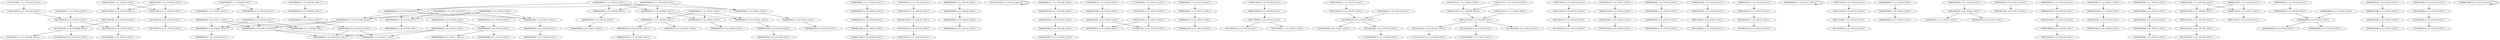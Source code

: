 digraph G {
    "10011000100_3-13_COV:251_LEN:11" -> "00110001000_4-14_COV:35_LEN:11";
    "10011000100_3-13_COV:251_LEN:11" -> "00110001001_4-14_COV:668_LEN:11";
    "01000000000_2-12_COV:36_LEN:11" -> "10000000000_3-13_COV:38_LEN:11";
    "00000001000_4-14_COV:83_LEN:11" -> "00000010000_5-15_COV:86_LEN:11";
    "00010010100_3-13_COV:20_LEN:11" -> "00100101001_4-14_COV:19_LEN:11";
    "00000000000_2-13_COV:42_LEN:11" -> "00000000000_3-14_COV:42_LEN:11";
    "11001100010_2-12_COV:228_LEN:11" -> "10011000100_3-13_COV:251_LEN:11";
    "00110010000_5-15_COV:16_LEN:11" -> "00110010000_5-15_COV:16_LEN:11";
    "00000000100_2-12_COV:340_LEN:11" -> "00000001000_3-13_COV:341_LEN:11";
    "00000000000_3-14_COV:33_LEN:11" -> "00000000000_4-15_COV:35_LEN:11";
    "10000100010_1-12_COV:28_LEN:11" -> "00001000100_2-13_COV:25_LEN:11";
    "00000000110_3-14_COV:17_LEN:11" -> "00000001100_4-15_COV:16_LEN:11";
    "10000110000_1-12_COV:24_LEN:11" -> "00001100000_2-13_COV:28_LEN:11";
    "00000000000_2-13_COV:20_LEN:11" -> "00000000000_3-14_COV:18_LEN:11";
    "10000000000_1-11_COV:433_LEN:11" -> "00000000001_2-13_COV:31_LEN:11";
    "10000000000_1-11_COV:433_LEN:11" -> "00000000000_2-12_COV:1248_LEN:11";
    "10000000000_1-11_COV:433_LEN:11" -> "00000000000_2-13_COV:58_LEN:11";
    "10000000000_1-11_COV:433_LEN:11" -> "00000000001_2-12_COV:667_LEN:11";
    "00101000100_3-13_COV:291_LEN:11" -> "01010001000_4-15_COV:17_LEN:11";
    "00101000100_3-13_COV:291_LEN:11" -> "01010001001_4-14_COV:274_LEN:11";
    "00000000000_3-14_COV:18_LEN:11" -> "00000000000_4-15_COV:17_LEN:11";
    "00000000010_1-11_COV:348_LEN:11" -> "00000000100_2-12_COV:340_LEN:11";
    "01000110101_1-11_COV:22_LEN:11" -> "10001101010_2-12_COV:389_LEN:11";
    "00000000100_3-13_COV:88_LEN:11" -> "00000001000_4-14_COV:83_LEN:11";
    "11000110010_1-12_COV:19_LEN:11" -> "10001100100_2-13_COV:21_LEN:11";
    "00010101001_3-14_COV:22_LEN:11" -> "00101010010_4-15_COV:24_LEN:11";
    "10010000000_1-11_COV:185_LEN:11" -> "00100000000_2-12_COV:200_LEN:11";
    "00000000000_2-13_COV:32_LEN:11" -> "00000000000_3-14_COV:31_LEN:11";
    "00001100001_3-14_COV:27_LEN:11" -> "00011000010_4-15_COV:28_LEN:11";
    "00001000100_2-13_COV:25_LEN:11" -> "00010001001_3-14_COV:24_LEN:11";
    "10000100010_1-12_COV:32_LEN:11" -> "00001000100_2-13_COV:35_LEN:11";
    "00000000001_1-12_COV:17_LEN:11" -> "00000000001_1-12_COV:17_LEN:11";
    "00011010001_3-14_COV:23_LEN:11" -> "00110100010_4-15_COV:22_LEN:11";
    "11000101010_1-12_COV:27_LEN:11" -> "10001010100_2-13_COV:26_LEN:11";
    "00001000100_2-13_COV:35_LEN:11" -> "00010001001_3-14_COV:31_LEN:11";
    "00000000000_2-13_COV:28_LEN:11" -> "00000000000_3-14_COV:25_LEN:11";
    "00011000101_3-14_COV:16_LEN:11" -> "00110001010_4-15_COV:16_LEN:11";
    "00001100000_2-13_COV:28_LEN:11" -> "00011000001_3-14_COV:30_LEN:11";
    "00000000001_2-13_COV:31_LEN:11" -> "00000000010_3-14_COV:31_LEN:11";
    "00001000100_2-13_COV:20_LEN:11" -> "00010001001_3-14_COV:21_LEN:11";
    "00000000001_1-11_COV:92_LEN:11" -> "00000000010_2-12_COV:82_LEN:11";
    "00000000001_1-12_COV:24_LEN:11" -> "00000000011_2-13_COV:17_LEN:11";
    "11000100101_1-11_COV:18_LEN:11" -> "10001001010_2-12_COV:18_LEN:11";
    "00000000000_3-13_COV:1206_LEN:11" -> "00000000000_4-15_COV:56_LEN:11";
    "00000000000_3-13_COV:1206_LEN:11" -> "00000000001_4-14_COV:87_LEN:11";
    "00000000000_3-13_COV:1206_LEN:11" -> "00000000000_4-14_COV:1114_LEN:11";
    "10001101000_2-13_COV:23_LEN:11" -> "00011010001_3-14_COV:23_LEN:11";
    "00000000001_4-14_COV:87_LEN:11" -> "00000000010_5-15_COV:84_LEN:11";
    "10000000000_1-12_COV:19_LEN:11" -> "00000000000_3-14_COV:33_LEN:11";
    "10000000000_1-12_COV:19_LEN:11" -> "00000000000_3-13_COV:1206_LEN:11";
    "10000000000_1-12_COV:19_LEN:11" -> "00000000001_3-13_COV:61_LEN:11";
    "00000000010_3-14_COV:31_LEN:11" -> "00000000100_4-15_COV:30_LEN:11";
    "00010100010_2-12_COV:297_LEN:11" -> "00101000100_3-13_COV:291_LEN:11";
    "00010001001_3-14_COV:21_LEN:11" -> "00100010011_4-15_COV:17_LEN:11";
    "00010001001_3-14_COV:21_LEN:11" -> "00100010010_4-15_COV:17_LEN:11";
    "10001001010_2-12_COV:18_LEN:11" -> "00010010100_3-13_COV:20_LEN:11";
    "00001000100_3-13_COV:16_LEN:11" -> "00010001001_4-14_COV:19_LEN:11";
    "00000000000_3-14_COV:42_LEN:11" -> "00000000000_4-15_COV:41_LEN:11";
    "00000000011_3-13_COV:419_LEN:11" -> "00000000110_4-15_COV:27_LEN:11";
    "00000000011_3-13_COV:419_LEN:11" -> "00000000110_4-14_COV:403_LEN:11";
    "00000100000_4-14_COV:26_LEN:11" -> "00001000000_5-15_COV:26_LEN:11";
    "00001001001_3-14_COV:24_LEN:11" -> "00010010010_4-15_COV:24_LEN:11";
    "00000001000_3-13_COV:341_LEN:11" -> "00000010000_4-14_COV:344_LEN:11";
    "00000000011_2-13_COV:17_LEN:11" -> "00000000110_3-14_COV:17_LEN:11";
    "00001000000_3-13_COV:22_LEN:11" -> "00010000000_4-14_COV:21_LEN:11";
    "00000000000_2-12_COV:1248_LEN:11" -> "00000000000_3-14_COV:33_LEN:11";
    "00000000000_2-12_COV:1248_LEN:11" -> "00000000000_3-13_COV:1206_LEN:11";
    "00000000000_2-12_COV:1248_LEN:11" -> "00000000001_3-13_COV:61_LEN:11";
    "00000000000_1-12_COV:32_LEN:11" -> "00000000000_3-14_COV:33_LEN:11";
    "00000000000_1-12_COV:32_LEN:11" -> "00000000000_3-13_COV:1206_LEN:11";
    "00000000000_1-12_COV:32_LEN:11" -> "00000000001_3-13_COV:61_LEN:11";
    "10000011001_1-11_COV:364_LEN:11" -> "00000110010_2-12_COV:400_LEN:11";
    "10000011001_1-11_COV:364_LEN:11" -> "00000110010_2-13_COV:17_LEN:11";
    "00000110010_2-12_COV:400_LEN:11" -> "00001100100_3-13_COV:395_LEN:11";
    "00000000000_3-14_COV:31_LEN:11" -> "00000000000_4-15_COV:30_LEN:11";
    "00000000000_1-12_COV:20_LEN:11" -> "00000000000_2-13_COV:29_LEN:11";
    "00000100000_2-12_COV:21_LEN:11" -> "00001000000_3-13_COV:22_LEN:11";
    "10001010001_1-11_COV:277_LEN:11" -> "00010100010_2-12_COV:297_LEN:11";
    "00000001000_2-13_COV:16_LEN:11" -> "00000010000_3-14_COV:16_LEN:11";
    "00110101001_4-14_COV:363_LEN:11" -> "01101010010_5-15_COV:360_LEN:11";
    "00001100100_3-13_COV:395_LEN:11" -> "00011001001_4-14_COV:381_LEN:11";
    "00010000000_4-14_COV:21_LEN:11" -> "00100000000_5-15_COV:23_LEN:11";
    "01010001001_4-14_COV:274_LEN:11" -> "10100010010_5-15_COV:268_LEN:11";
    "11001100010_1-12_COV:20_LEN:11" -> "10011000100_3-13_COV:251_LEN:11";
    "00100000000_2-12_COV:200_LEN:11" -> "01000000000_3-13_COV:212_LEN:11";
    "10000110001_1-11_COV:382_LEN:11" -> "00001100010_2-12_COV:420_LEN:11";
    "10000110001_1-11_COV:382_LEN:11" -> "00001100010_2-13_COV:16_LEN:11";
    "10001010000_1-12_COV:38_LEN:11" -> "00010100000_2-13_COV:42_LEN:11";
    "00000010000_4-15_COV:16_LEN:11" -> "00000010000_4-15_COV:16_LEN:11";
    "00000000000_2-13_COV:29_LEN:11" -> "00000000000_3-14_COV:22_LEN:11";
    "00000000000_3-14_COV:22_LEN:11" -> "00000000000_4-15_COV:24_LEN:11";
    "00000010000_1-11_COV:27_LEN:11" -> "00000100000_2-12_COV:21_LEN:11";
    "00000010000_3-13_COV:32_LEN:11" -> "00000100000_4-14_COV:26_LEN:11";
    "00000000000_1-12_COV:30_LEN:11" -> "00000000000_2-13_COV:32_LEN:11";
    "00000000100_4-14_COV:250_LEN:11" -> "00000001000_5-15_COV:246_LEN:11";
    "00110001000_4-14_COV:35_LEN:11" -> "01100010001_5-15_COV:23_LEN:11";
    "00000100100_2-13_COV:24_LEN:11" -> "00001001001_3-14_COV:24_LEN:11";
    "00000011001_1-11_COV:29_LEN:11" -> "00000110010_2-12_COV:400_LEN:11";
    "00000011001_1-11_COV:29_LEN:11" -> "00000110010_2-13_COV:17_LEN:11";
    "00101000001_3-14_COV:38_LEN:11" -> "01010000010_4-15_COV:38_LEN:11";
    "01000000000_3-13_COV:212_LEN:11" -> "10000000000_4-14_COV:216_LEN:11";
    "00000010000_4-14_COV:344_LEN:11" -> "00000100000_5-15_COV:343_LEN:11";
    "00000000000_3-14_COV:22_LEN:11" -> "00000000000_4-15_COV:22_LEN:11";
    "00010001001_3-14_COV:31_LEN:11" -> "00100010010_4-15_COV:30_LEN:11";
    "00000000000_2-13_COV:20_LEN:11" -> "00000000000_3-14_COV:21_LEN:11";
    "00001100010_2-12_COV:420_LEN:11" -> "00011000100_3-13_COV:440_LEN:11";
    "10001010100_2-13_COV:26_LEN:11" -> "00010101001_3-14_COV:22_LEN:11";
    "10010001001_3-14_COV:27_LEN:11" -> "00100010010_4-15_COV:28_LEN:11";
    "10010001001_3-14_COV:27_LEN:11" -> "00100010011_4-15_COV:25_LEN:11";
    "11000110101_1-11_COV:365_LEN:11" -> "10001101010_2-12_COV:389_LEN:11";
    "00000000010_4-14_COV:49_LEN:11" -> "00000000100_5-15_COV:49_LEN:11";
    "10000010010_1-12_COV:21_LEN:11" -> "00000100100_2-13_COV:24_LEN:11";
    "00011000001_3-14_COV:30_LEN:11" -> "00110000010_4-15_COV:18_LEN:11";
    "00011000001_3-14_COV:30_LEN:11" -> "00110000011_4-15_COV:27_LEN:11";
    "00000000100_1-11_COV:34_LEN:11" -> "00000001000_2-12_COV:28_LEN:11";
    "00011001001_4-14_COV:381_LEN:11" -> "00110010010_5-15_COV:382_LEN:11";
    "00000110001_1-11_COV:33_LEN:11" -> "00001100010_2-12_COV:420_LEN:11";
    "00000110001_1-11_COV:33_LEN:11" -> "00001100010_2-13_COV:16_LEN:11";
    "00000000000_1-12_COV:39_LEN:11" -> "00000000000_2-13_COV:42_LEN:11";
    "00001100010_2-13_COV:16_LEN:11" -> "00011000101_3-14_COV:16_LEN:11";
    "10000000000_4-14_COV:216_LEN:11" -> "00000000001_5-15_COV:17_LEN:11";
    "10000000000_4-14_COV:216_LEN:11" -> "00000000000_5-15_COV:1310_LEN:11";
    "00000000000_2-13_COV:58_LEN:11" -> "00000000000_3-14_COV:54_LEN:11";
    "00000110010_2-13_COV:17_LEN:11" -> "00001100101_3-14_COV:16_LEN:11";
    "00011010100_3-13_COV:403_LEN:11" -> "00110101001_4-14_COV:363_LEN:11";
    "00011010100_3-13_COV:403_LEN:11" -> "00110101000_4-14_COV:29_LEN:11";
    "00011010100_3-13_COV:403_LEN:11" -> "00110101000_4-15_COV:22_LEN:11";
    "00100101001_4-14_COV:19_LEN:11" -> "01001010010_5-15_COV:19_LEN:11";
    "00000000000_3-14_COV:18_LEN:11" -> "00000000000_4-15_COV:18_LEN:11";
    "11100110001_1-11_COV:214_LEN:11" -> "11001100010_2-12_COV:228_LEN:11";
    "00000010000_3-14_COV:16_LEN:11" -> "00000100000_4-15_COV:17_LEN:11";
    "00000000000_4-14_COV:1114_LEN:11" -> "00000000001_5-15_COV:17_LEN:11";
    "00000000000_4-14_COV:1114_LEN:11" -> "00000000000_5-15_COV:1310_LEN:11";
    "00000000100_1-12_COV:16_LEN:11" -> "00000001000_2-13_COV:16_LEN:11";
    "00000000000_1-11_COV:1524_LEN:11" -> "00000000001_2-13_COV:31_LEN:11";
    "00000000000_1-11_COV:1524_LEN:11" -> "00000000000_2-12_COV:1248_LEN:11";
    "00000000000_1-11_COV:1524_LEN:11" -> "00000000000_2-13_COV:58_LEN:11";
    "00000000000_1-11_COV:1524_LEN:11" -> "00000000001_2-12_COV:667_LEN:11";
    "00000000010_3-14_COV:35_LEN:11" -> "00000000100_4-15_COV:36_LEN:11";
    "00000000010_2-12_COV:82_LEN:11" -> "00000000100_3-13_COV:88_LEN:11";
    "10000011000_1-12_COV:24_LEN:11" -> "00000110000_2-13_COV:28_LEN:11";
    "11100100010_1-12_COV:21_LEN:11" -> "11001000100_2-13_COV:23_LEN:11";
    "00011001001_3-14_COV:29_LEN:11" -> "00110010010_4-15_COV:23_LEN:11";
    "00000000010_3-13_COV:241_LEN:11" -> "00000000100_4-14_COV:250_LEN:11";
    "10001101010_1-12_COV:21_LEN:11" -> "00011010100_3-13_COV:403_LEN:11";
    "00011000100_3-13_COV:440_LEN:11" -> "00110001000_4-14_COV:35_LEN:11";
    "00011000100_3-13_COV:440_LEN:11" -> "00110001001_4-14_COV:668_LEN:11";
    "00010001001_3-14_COV:24_LEN:11" -> "00100010010_4-15_COV:28_LEN:11";
    "00010001001_3-14_COV:24_LEN:11" -> "00100010011_4-15_COV:25_LEN:11";
    "00110101000_4-14_COV:29_LEN:11" -> "01101010000_5-15_COV:27_LEN:11";
    "00000000000_3-14_COV:21_LEN:11" -> "00000000001_5-15_COV:17_LEN:11";
    "00000000000_3-14_COV:21_LEN:11" -> "00000000000_5-15_COV:1310_LEN:11";
    "10000000000_3-13_COV:38_LEN:11" -> "00000000000_4-15_COV:56_LEN:11";
    "10000000000_3-13_COV:38_LEN:11" -> "00000000001_4-14_COV:87_LEN:11";
    "10000000000_3-13_COV:38_LEN:11" -> "00000000000_4-14_COV:1114_LEN:11";
    "00000000001_3-13_COV:61_LEN:11" -> "00000000010_4-14_COV:49_LEN:11";
    "11001000100_2-13_COV:23_LEN:11" -> "10010001001_3-14_COV:27_LEN:11";
    "00000001000_2-12_COV:28_LEN:11" -> "00000010000_3-13_COV:32_LEN:11";
    "10010100010_1-12_COV:16_LEN:11" -> "00101000100_3-13_COV:291_LEN:11";
    "00100000000_1-11_COV:48_LEN:11" -> "01000000000_2-12_COV:36_LEN:11";
    "00100000000_1-11_COV:48_LEN:11" -> "01000000001_2-12_COV:21_LEN:11";
    "00010100000_2-13_COV:42_LEN:11" -> "00101000001_3-14_COV:38_LEN:11";
    "10001100100_2-13_COV:21_LEN:11" -> "00011001001_3-14_COV:29_LEN:11";
    "00000000000_3-14_COV:54_LEN:11" -> "00000000000_4-15_COV:57_LEN:11";
    "10001101010_2-12_COV:389_LEN:11" -> "00011010100_3-13_COV:403_LEN:11";
    "00000110000_2-13_COV:28_LEN:11" -> "00001100001_3-14_COV:27_LEN:11";
    "00000000000_3-14_COV:25_LEN:11" -> "00000000000_4-15_COV:25_LEN:11";
    "00000000000_2-13_COV:25_LEN:11" -> "00000000000_3-14_COV:22_LEN:11";
    "11000110100_1-12_COV:26_LEN:11" -> "10001101000_2-13_COV:23_LEN:11";
    "00000000001_2-12_COV:667_LEN:11" -> "00000000011_3-13_COV:419_LEN:11";
    "00000000001_2-12_COV:667_LEN:11" -> "00000000010_3-14_COV:35_LEN:11";
    "00000000001_2-12_COV:667_LEN:11" -> "00000000010_3-13_COV:241_LEN:11";
    "00000000000_2-13_COV:18_LEN:11" -> "00000000000_3-14_COV:18_LEN:11";
    "00000000000_2-13_COV:17_LEN:11" -> "00000000000_4-15_COV:56_LEN:11";
    "00000000000_2-13_COV:17_LEN:11" -> "00000000001_4-14_COV:87_LEN:11";
    "00000000000_2-13_COV:17_LEN:11" -> "00000000000_4-14_COV:1114_LEN:11";
    "00110001001_4-14_COV:668_LEN:11" -> "01100010010_5-15_COV:274_LEN:11";
    "00110001001_4-14_COV:668_LEN:11" -> "01100010011_5-15_COV:396_LEN:11";
    "00000000001_1-12_COV:21_LEN:11" -> "00000000011_3-13_COV:419_LEN:11";
    "00000000001_1-12_COV:21_LEN:11" -> "00000000010_3-14_COV:35_LEN:11";
    "00000000001_1-12_COV:21_LEN:11" -> "00000000010_3-13_COV:241_LEN:11";
    "00000000110_4-14_COV:403_LEN:11" -> "00000001100_5-15_COV:402_LEN:11";
}

